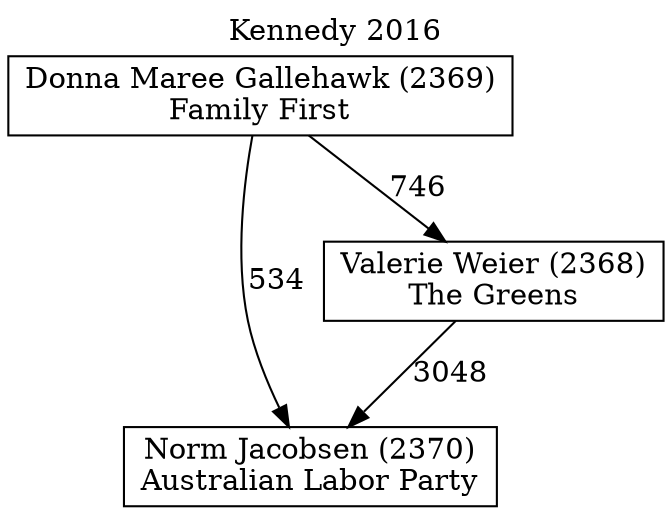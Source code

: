 // House preference flow
digraph "Norm Jacobsen (2370)_Kennedy_2016" {
	graph [label="Kennedy 2016" labelloc=t mclimit=10]
	node [shape=box]
	"Norm Jacobsen (2370)" [label="Norm Jacobsen (2370)
Australian Labor Party"]
	"Valerie Weier (2368)" [label="Valerie Weier (2368)
The Greens"]
	"Donna Maree Gallehawk (2369)" [label="Donna Maree Gallehawk (2369)
Family First"]
	"Valerie Weier (2368)" -> "Norm Jacobsen (2370)" [label=3048]
	"Donna Maree Gallehawk (2369)" -> "Valerie Weier (2368)" [label=746]
	"Donna Maree Gallehawk (2369)" -> "Norm Jacobsen (2370)" [label=534]
}
